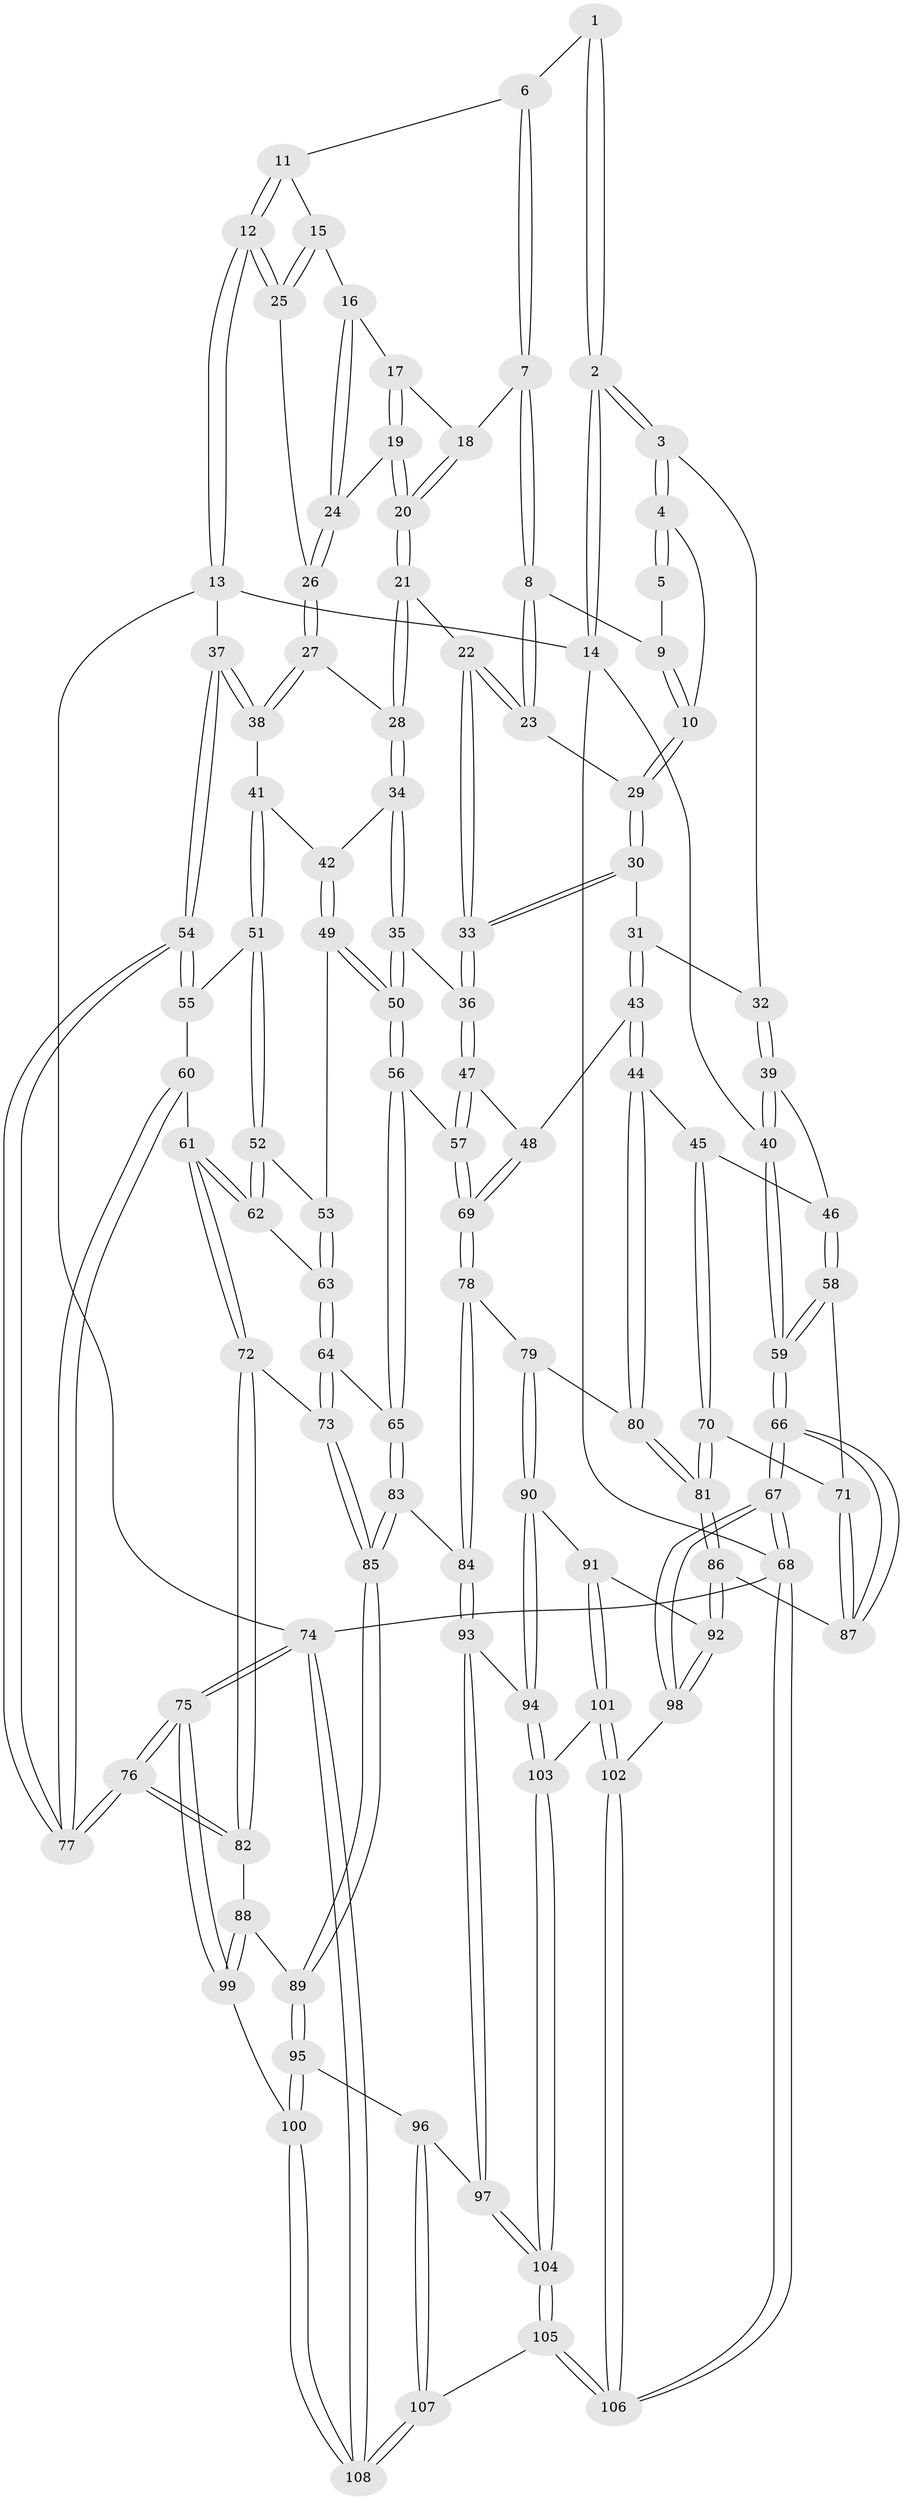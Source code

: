 // coarse degree distribution, {3: 0.13432835820895522, 5: 0.417910447761194, 4: 0.3582089552238806, 7: 0.014925373134328358, 6: 0.07462686567164178}
// Generated by graph-tools (version 1.1) at 2025/24/03/03/25 07:24:35]
// undirected, 108 vertices, 267 edges
graph export_dot {
graph [start="1"]
  node [color=gray90,style=filled];
  1 [pos="+0.4813272209644292+0"];
  2 [pos="+0+0"];
  3 [pos="+0.004090581141695154+0"];
  4 [pos="+0.24372303337998286+0.05761738995880293"];
  5 [pos="+0.3258018384320585+0.04139937183282179"];
  6 [pos="+0.5378407527791812+0"];
  7 [pos="+0.537630873380017+0"];
  8 [pos="+0.4570678344391001+0.08693988484194959"];
  9 [pos="+0.32633061853707485+0.04183645019798906"];
  10 [pos="+0.3739738849837363+0.1633996716027277"];
  11 [pos="+0.661326584822891+0"];
  12 [pos="+1+0"];
  13 [pos="+1+0"];
  14 [pos="+0+0"];
  15 [pos="+0.7846292014748723+0.07251079442879961"];
  16 [pos="+0.7289234609425063+0.085749609651864"];
  17 [pos="+0.6450112442625003+0.02630906272917453"];
  18 [pos="+0.5547402764018211+0"];
  19 [pos="+0.6791072571581694+0.14569140520832946"];
  20 [pos="+0.6319881407481202+0.2022475257416891"];
  21 [pos="+0.6316908414627069+0.20345699201297196"];
  22 [pos="+0.55686703200105+0.2051014782939189"];
  23 [pos="+0.4512566748716413+0.10742918884750423"];
  24 [pos="+0.6972786197139591+0.1337908036546835"];
  25 [pos="+0.8573661927446126+0.11065169412188333"];
  26 [pos="+0.8465337218588779+0.19655622463750613"];
  27 [pos="+0.8465914151131207+0.1994023198225806"];
  28 [pos="+0.6656673218811711+0.24977226337376868"];
  29 [pos="+0.37949077342288634+0.16889148923549596"];
  30 [pos="+0.3686418667511165+0.19587793821304728"];
  31 [pos="+0.28804613698157644+0.256839517651047"];
  32 [pos="+0.12703242220914596+0.16982454452294282"];
  33 [pos="+0.4847146293743268+0.3018629737807647"];
  34 [pos="+0.6646464142480567+0.2906264109008349"];
  35 [pos="+0.5333932560073045+0.3640783763621499"];
  36 [pos="+0.49134373488941857+0.36116203760420157"];
  37 [pos="+1+0.2934268605539197"];
  38 [pos="+0.8895955156527503+0.2670214193485183"];
  39 [pos="+0.10192765579454943+0.3347241204440011"];
  40 [pos="+0+0.31836342705967907"];
  41 [pos="+0.8413701280996+0.3617553016968782"];
  42 [pos="+0.6964070964587777+0.3423984917699325"];
  43 [pos="+0.29496398692774084+0.4325949381037908"];
  44 [pos="+0.2904113403875244+0.43577017546278424"];
  45 [pos="+0.21248253257090077+0.44785603725219747"];
  46 [pos="+0.12936492287526175+0.4013332390395784"];
  47 [pos="+0.4748711434947743+0.3787993070144143"];
  48 [pos="+0.358572392242099+0.4398477116483558"];
  49 [pos="+0.6708770706765438+0.43801300418813943"];
  50 [pos="+0.6396817586528026+0.45939505927490853"];
  51 [pos="+0.848337843665339+0.4111237161225373"];
  52 [pos="+0.8389945877953574+0.4338108931250056"];
  53 [pos="+0.6774756785352956+0.44054117153025824"];
  54 [pos="+1+0.3527214746413976"];
  55 [pos="+0.9504600495966272+0.4372368498576154"];
  56 [pos="+0.6077622971660092+0.5401452398870811"];
  57 [pos="+0.5649500445257112+0.5331834455327199"];
  58 [pos="+0+0.5059877002163392"];
  59 [pos="+0+0.5085399097790414"];
  60 [pos="+0.9482647657607229+0.5409840664299386"];
  61 [pos="+0.8902158534051572+0.5496626068088829"];
  62 [pos="+0.8332233832454756+0.48646365008527986"];
  63 [pos="+0.7733696267768161+0.5261766326071188"];
  64 [pos="+0.7552880853595344+0.5573195909734351"];
  65 [pos="+0.6094339195207904+0.5430659633667813"];
  66 [pos="+0+0.7511997306342637"];
  67 [pos="+0+1"];
  68 [pos="+0+1"];
  69 [pos="+0.4550360868826163+0.5622976416352486"];
  70 [pos="+0.12903933405184217+0.5714585931197395"];
  71 [pos="+0.0737887668729932+0.5609018530850178"];
  72 [pos="+0.8572654300946854+0.6749608166725256"];
  73 [pos="+0.7695661098526646+0.6318115646642671"];
  74 [pos="+1+1"];
  75 [pos="+1+1"];
  76 [pos="+1+0.8033442202316858"];
  77 [pos="+1+0.630895011304481"];
  78 [pos="+0.43892408955893625+0.6529788119935364"];
  79 [pos="+0.3860624556477545+0.689269203702173"];
  80 [pos="+0.29633903476739676+0.6103359096190545"];
  81 [pos="+0.15706584721503317+0.6898485425707567"];
  82 [pos="+0.8777287103938063+0.7113670970095648"];
  83 [pos="+0.6228879605319481+0.6980072193099304"];
  84 [pos="+0.5876404597633554+0.708962872962857"];
  85 [pos="+0.6280516153553974+0.7004156498533894"];
  86 [pos="+0.14691748099906338+0.7294402862314642"];
  87 [pos="+0.004691469968402112+0.7326866575011446"];
  88 [pos="+0.8127455581091887+0.7781972213437687"];
  89 [pos="+0.6753417160712138+0.7663529422614686"];
  90 [pos="+0.36984481657773577+0.7452393361900247"];
  91 [pos="+0.24380543307914052+0.7899345472845168"];
  92 [pos="+0.1643259515972701+0.7550881122518007"];
  93 [pos="+0.5068681074029353+0.8274061357318565"];
  94 [pos="+0.4173221278334956+0.8095516344259671"];
  95 [pos="+0.6639574162285756+0.8818351526688899"];
  96 [pos="+0.545858213034743+0.9027406253391501"];
  97 [pos="+0.5433513250807241+0.9018052797092853"];
  98 [pos="+0.12296495026606317+0.8633133391936272"];
  99 [pos="+0.8144685701264858+0.8649765245011375"];
  100 [pos="+0.7204179518130746+0.9383508994744733"];
  101 [pos="+0.2731239230159489+0.9067732898599293"];
  102 [pos="+0.23405584768587992+1"];
  103 [pos="+0.38986400920117975+0.8789917282736537"];
  104 [pos="+0.43225748248666435+0.9907368874165852"];
  105 [pos="+0.3424330141267448+1"];
  106 [pos="+0.23695983369745569+1"];
  107 [pos="+0.6739897474605046+1"];
  108 [pos="+0.7517459218962951+1"];
  1 -- 2;
  1 -- 2;
  1 -- 6;
  2 -- 3;
  2 -- 3;
  2 -- 14;
  2 -- 14;
  3 -- 4;
  3 -- 4;
  3 -- 32;
  4 -- 5;
  4 -- 5;
  4 -- 10;
  5 -- 9;
  6 -- 7;
  6 -- 7;
  6 -- 11;
  7 -- 8;
  7 -- 8;
  7 -- 18;
  8 -- 9;
  8 -- 23;
  8 -- 23;
  9 -- 10;
  9 -- 10;
  10 -- 29;
  10 -- 29;
  11 -- 12;
  11 -- 12;
  11 -- 15;
  12 -- 13;
  12 -- 13;
  12 -- 25;
  12 -- 25;
  13 -- 14;
  13 -- 37;
  13 -- 74;
  14 -- 40;
  14 -- 68;
  15 -- 16;
  15 -- 25;
  15 -- 25;
  16 -- 17;
  16 -- 24;
  16 -- 24;
  17 -- 18;
  17 -- 19;
  17 -- 19;
  18 -- 20;
  18 -- 20;
  19 -- 20;
  19 -- 20;
  19 -- 24;
  20 -- 21;
  20 -- 21;
  21 -- 22;
  21 -- 28;
  21 -- 28;
  22 -- 23;
  22 -- 23;
  22 -- 33;
  22 -- 33;
  23 -- 29;
  24 -- 26;
  24 -- 26;
  25 -- 26;
  26 -- 27;
  26 -- 27;
  27 -- 28;
  27 -- 38;
  27 -- 38;
  28 -- 34;
  28 -- 34;
  29 -- 30;
  29 -- 30;
  30 -- 31;
  30 -- 33;
  30 -- 33;
  31 -- 32;
  31 -- 43;
  31 -- 43;
  32 -- 39;
  32 -- 39;
  33 -- 36;
  33 -- 36;
  34 -- 35;
  34 -- 35;
  34 -- 42;
  35 -- 36;
  35 -- 50;
  35 -- 50;
  36 -- 47;
  36 -- 47;
  37 -- 38;
  37 -- 38;
  37 -- 54;
  37 -- 54;
  38 -- 41;
  39 -- 40;
  39 -- 40;
  39 -- 46;
  40 -- 59;
  40 -- 59;
  41 -- 42;
  41 -- 51;
  41 -- 51;
  42 -- 49;
  42 -- 49;
  43 -- 44;
  43 -- 44;
  43 -- 48;
  44 -- 45;
  44 -- 80;
  44 -- 80;
  45 -- 46;
  45 -- 70;
  45 -- 70;
  46 -- 58;
  46 -- 58;
  47 -- 48;
  47 -- 57;
  47 -- 57;
  48 -- 69;
  48 -- 69;
  49 -- 50;
  49 -- 50;
  49 -- 53;
  50 -- 56;
  50 -- 56;
  51 -- 52;
  51 -- 52;
  51 -- 55;
  52 -- 53;
  52 -- 62;
  52 -- 62;
  53 -- 63;
  53 -- 63;
  54 -- 55;
  54 -- 55;
  54 -- 77;
  54 -- 77;
  55 -- 60;
  56 -- 57;
  56 -- 65;
  56 -- 65;
  57 -- 69;
  57 -- 69;
  58 -- 59;
  58 -- 59;
  58 -- 71;
  59 -- 66;
  59 -- 66;
  60 -- 61;
  60 -- 77;
  60 -- 77;
  61 -- 62;
  61 -- 62;
  61 -- 72;
  61 -- 72;
  62 -- 63;
  63 -- 64;
  63 -- 64;
  64 -- 65;
  64 -- 73;
  64 -- 73;
  65 -- 83;
  65 -- 83;
  66 -- 67;
  66 -- 67;
  66 -- 87;
  66 -- 87;
  67 -- 68;
  67 -- 68;
  67 -- 98;
  67 -- 98;
  68 -- 106;
  68 -- 106;
  68 -- 74;
  69 -- 78;
  69 -- 78;
  70 -- 71;
  70 -- 81;
  70 -- 81;
  71 -- 87;
  71 -- 87;
  72 -- 73;
  72 -- 82;
  72 -- 82;
  73 -- 85;
  73 -- 85;
  74 -- 75;
  74 -- 75;
  74 -- 108;
  74 -- 108;
  75 -- 76;
  75 -- 76;
  75 -- 99;
  75 -- 99;
  76 -- 77;
  76 -- 77;
  76 -- 82;
  76 -- 82;
  78 -- 79;
  78 -- 84;
  78 -- 84;
  79 -- 80;
  79 -- 90;
  79 -- 90;
  80 -- 81;
  80 -- 81;
  81 -- 86;
  81 -- 86;
  82 -- 88;
  83 -- 84;
  83 -- 85;
  83 -- 85;
  84 -- 93;
  84 -- 93;
  85 -- 89;
  85 -- 89;
  86 -- 87;
  86 -- 92;
  86 -- 92;
  88 -- 89;
  88 -- 99;
  88 -- 99;
  89 -- 95;
  89 -- 95;
  90 -- 91;
  90 -- 94;
  90 -- 94;
  91 -- 92;
  91 -- 101;
  91 -- 101;
  92 -- 98;
  92 -- 98;
  93 -- 94;
  93 -- 97;
  93 -- 97;
  94 -- 103;
  94 -- 103;
  95 -- 96;
  95 -- 100;
  95 -- 100;
  96 -- 97;
  96 -- 107;
  96 -- 107;
  97 -- 104;
  97 -- 104;
  98 -- 102;
  99 -- 100;
  100 -- 108;
  100 -- 108;
  101 -- 102;
  101 -- 102;
  101 -- 103;
  102 -- 106;
  102 -- 106;
  103 -- 104;
  103 -- 104;
  104 -- 105;
  104 -- 105;
  105 -- 106;
  105 -- 106;
  105 -- 107;
  107 -- 108;
  107 -- 108;
}
